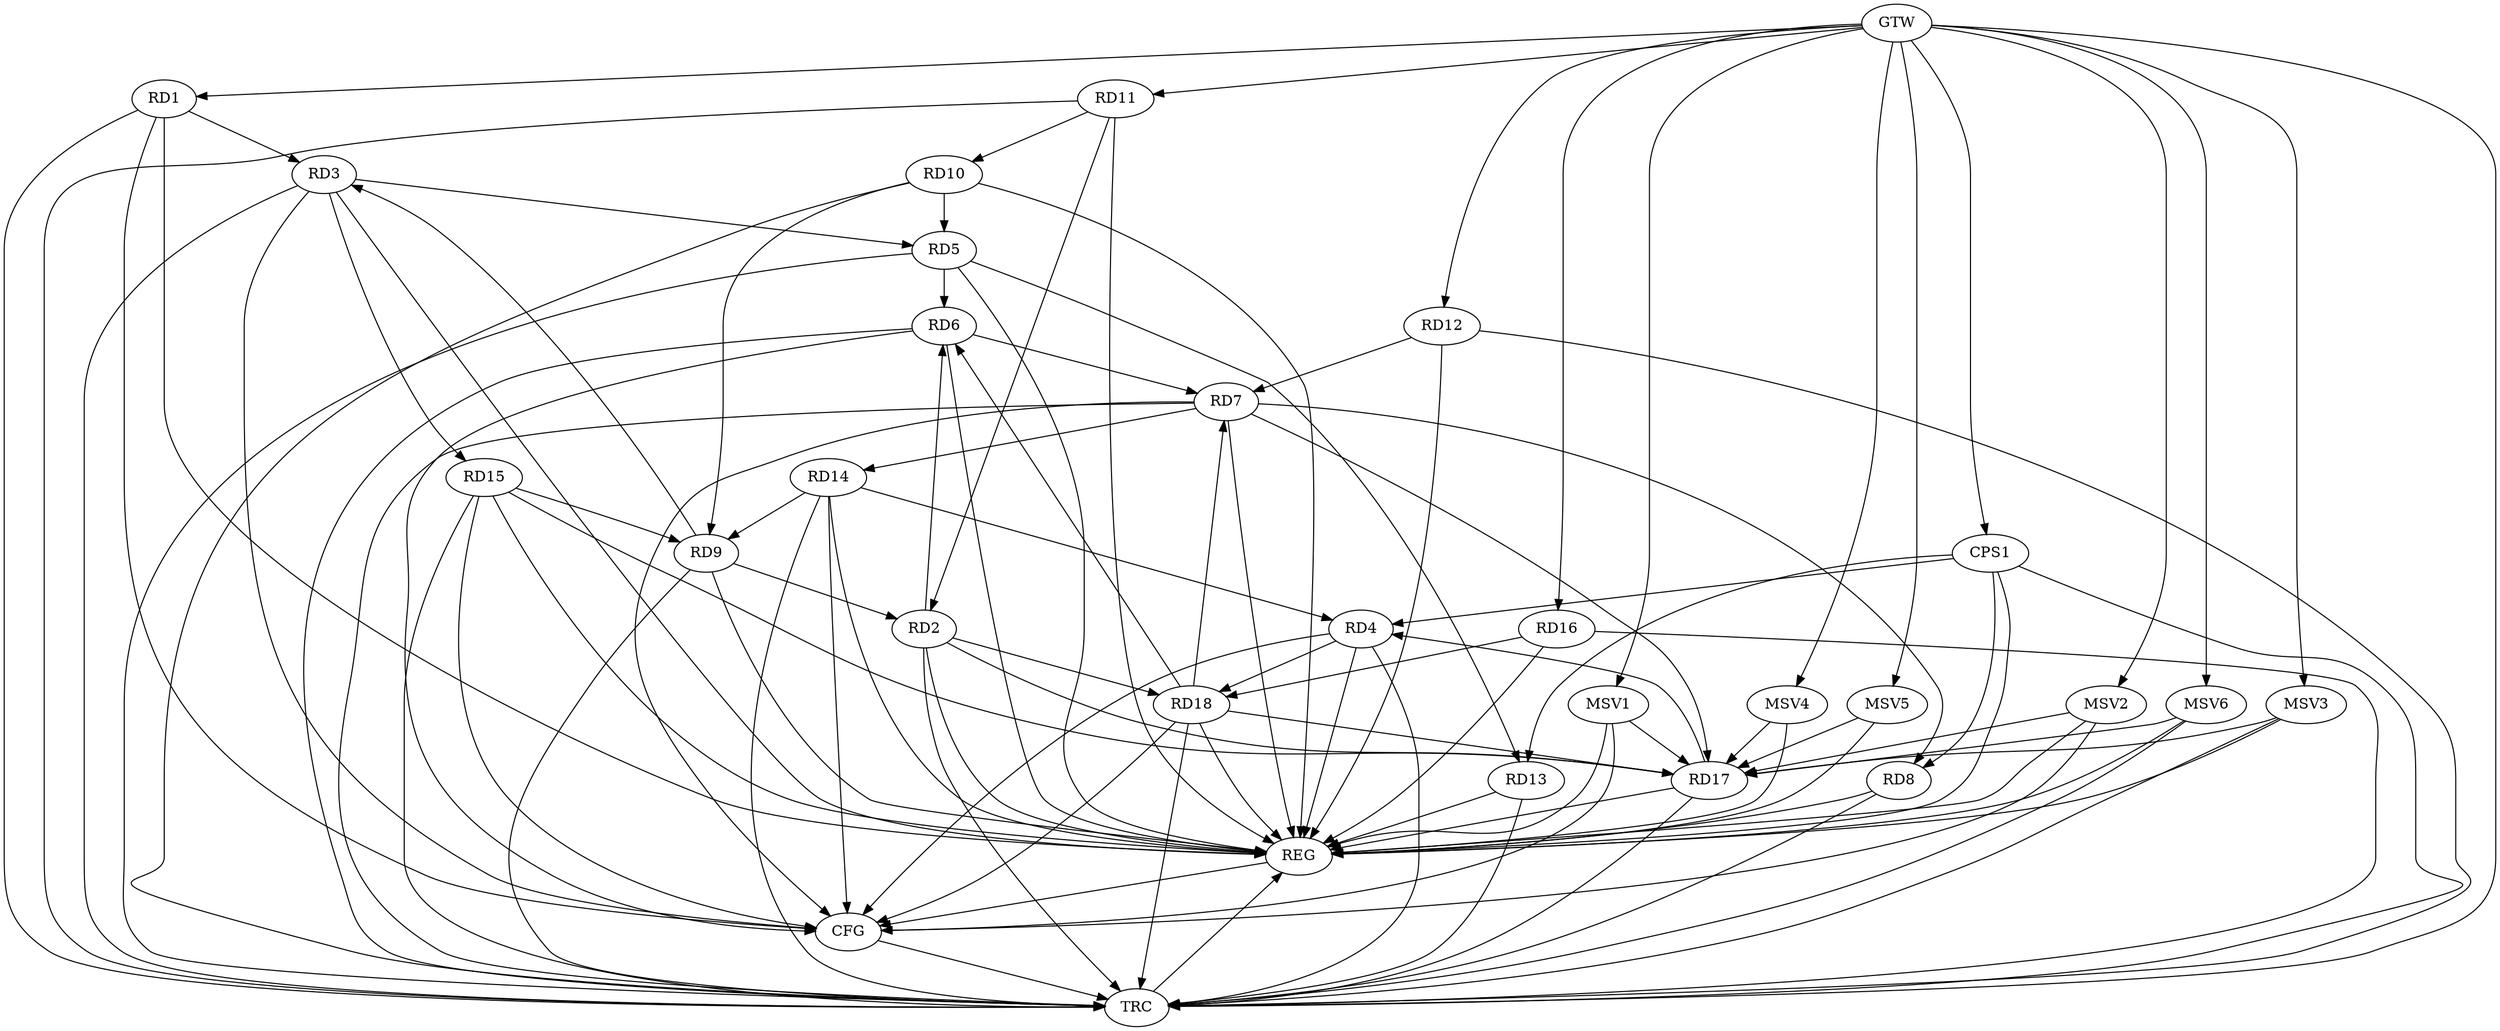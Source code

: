 strict digraph G {
  RD1 [ label="RD1" ];
  RD2 [ label="RD2" ];
  RD3 [ label="RD3" ];
  RD4 [ label="RD4" ];
  RD5 [ label="RD5" ];
  RD6 [ label="RD6" ];
  RD7 [ label="RD7" ];
  RD8 [ label="RD8" ];
  RD9 [ label="RD9" ];
  RD10 [ label="RD10" ];
  RD11 [ label="RD11" ];
  RD12 [ label="RD12" ];
  RD13 [ label="RD13" ];
  RD14 [ label="RD14" ];
  RD15 [ label="RD15" ];
  RD16 [ label="RD16" ];
  RD17 [ label="RD17" ];
  RD18 [ label="RD18" ];
  CPS1 [ label="CPS1" ];
  GTW [ label="GTW" ];
  REG [ label="REG" ];
  CFG [ label="CFG" ];
  TRC [ label="TRC" ];
  MSV1 [ label="MSV1" ];
  MSV2 [ label="MSV2" ];
  MSV3 [ label="MSV3" ];
  MSV4 [ label="MSV4" ];
  MSV5 [ label="MSV5" ];
  MSV6 [ label="MSV6" ];
  RD1 -> RD3;
  RD2 -> RD6;
  RD9 -> RD2;
  RD11 -> RD2;
  RD2 -> RD17;
  RD2 -> RD18;
  RD3 -> RD5;
  RD9 -> RD3;
  RD3 -> RD15;
  RD14 -> RD4;
  RD17 -> RD4;
  RD4 -> RD18;
  RD5 -> RD6;
  RD10 -> RD5;
  RD5 -> RD13;
  RD6 -> RD7;
  RD18 -> RD6;
  RD7 -> RD8;
  RD12 -> RD7;
  RD7 -> RD14;
  RD7 -> RD17;
  RD18 -> RD7;
  RD10 -> RD9;
  RD14 -> RD9;
  RD15 -> RD9;
  RD11 -> RD10;
  RD15 -> RD17;
  RD16 -> RD18;
  RD18 -> RD17;
  CPS1 -> RD8;
  CPS1 -> RD13;
  CPS1 -> RD4;
  GTW -> RD1;
  GTW -> RD11;
  GTW -> RD12;
  GTW -> RD16;
  GTW -> CPS1;
  RD1 -> REG;
  RD2 -> REG;
  RD3 -> REG;
  RD4 -> REG;
  RD5 -> REG;
  RD6 -> REG;
  RD7 -> REG;
  RD8 -> REG;
  RD9 -> REG;
  RD10 -> REG;
  RD11 -> REG;
  RD12 -> REG;
  RD13 -> REG;
  RD14 -> REG;
  RD15 -> REG;
  RD16 -> REG;
  RD17 -> REG;
  RD18 -> REG;
  CPS1 -> REG;
  RD14 -> CFG;
  RD6 -> CFG;
  RD3 -> CFG;
  RD1 -> CFG;
  RD15 -> CFG;
  RD7 -> CFG;
  RD18 -> CFG;
  RD4 -> CFG;
  REG -> CFG;
  RD1 -> TRC;
  RD2 -> TRC;
  RD3 -> TRC;
  RD4 -> TRC;
  RD5 -> TRC;
  RD6 -> TRC;
  RD7 -> TRC;
  RD8 -> TRC;
  RD9 -> TRC;
  RD10 -> TRC;
  RD11 -> TRC;
  RD12 -> TRC;
  RD13 -> TRC;
  RD14 -> TRC;
  RD15 -> TRC;
  RD16 -> TRC;
  RD17 -> TRC;
  RD18 -> TRC;
  CPS1 -> TRC;
  GTW -> TRC;
  CFG -> TRC;
  TRC -> REG;
  MSV1 -> RD17;
  GTW -> MSV1;
  MSV1 -> REG;
  MSV1 -> CFG;
  MSV2 -> RD17;
  GTW -> MSV2;
  MSV2 -> REG;
  MSV2 -> CFG;
  MSV3 -> RD17;
  MSV4 -> RD17;
  MSV5 -> RD17;
  GTW -> MSV3;
  MSV3 -> REG;
  MSV3 -> TRC;
  GTW -> MSV4;
  MSV4 -> REG;
  GTW -> MSV5;
  MSV5 -> REG;
  MSV6 -> RD17;
  GTW -> MSV6;
  MSV6 -> REG;
  MSV6 -> TRC;
}
